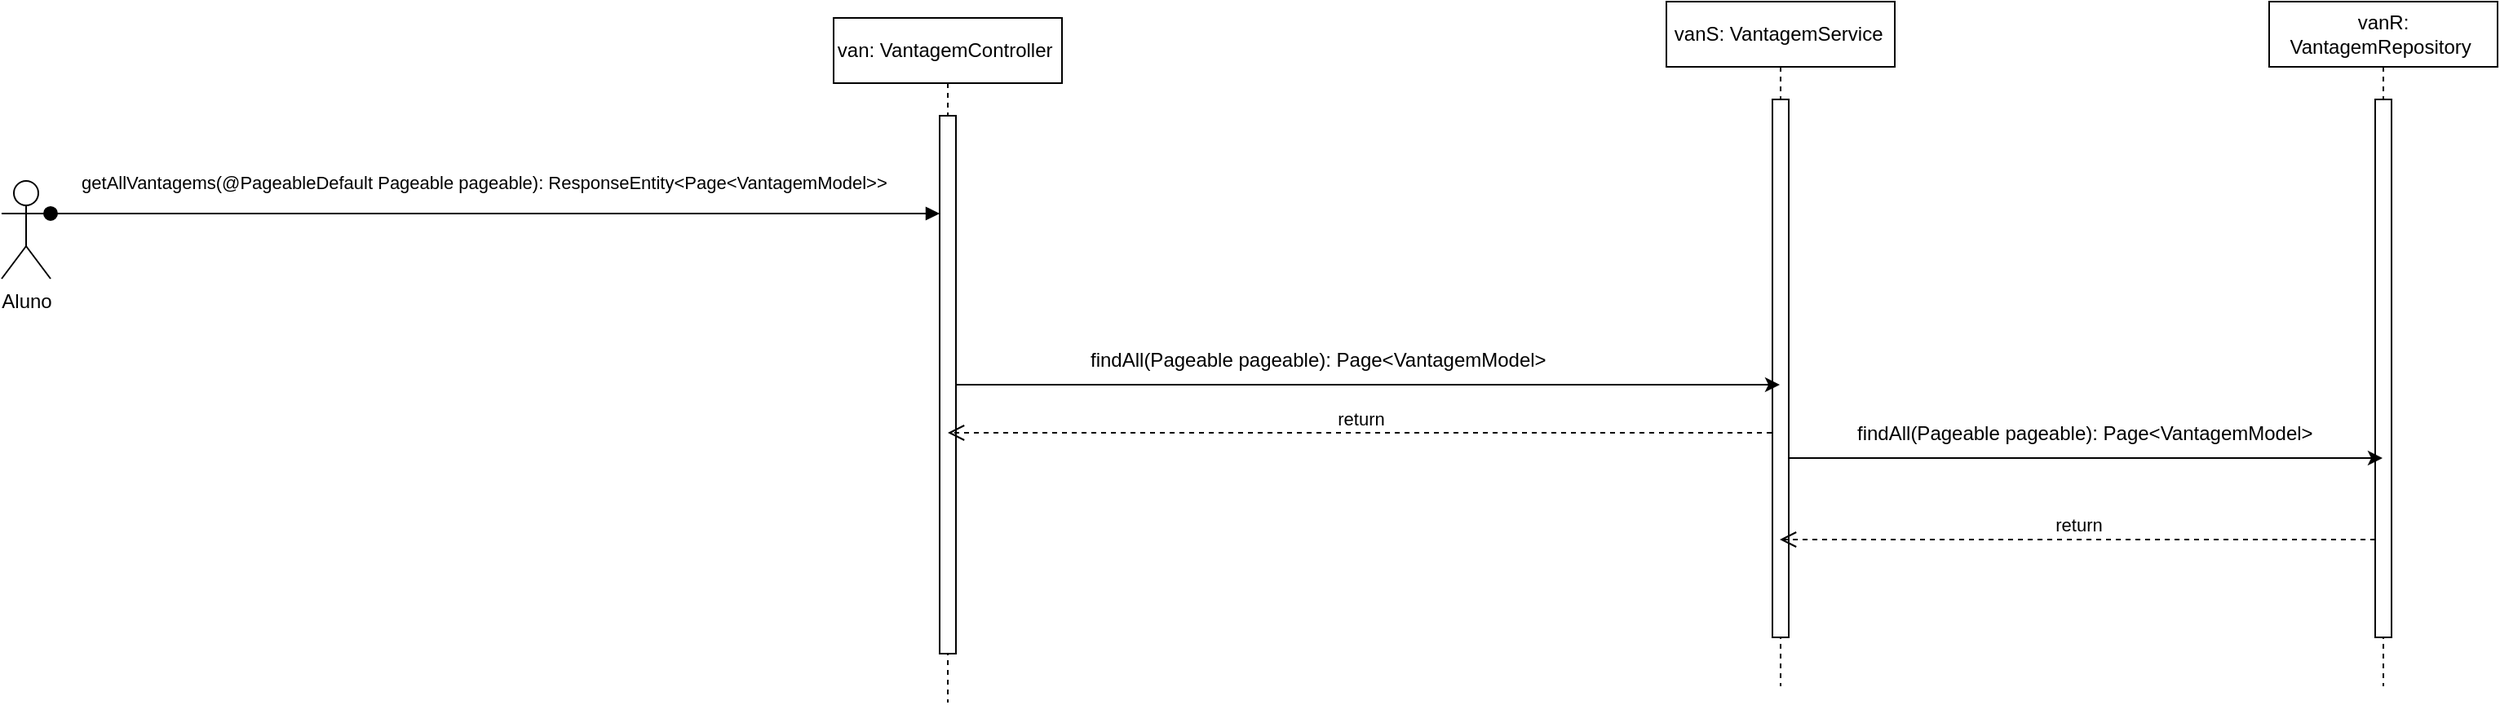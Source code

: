<mxfile version="21.3.2" type="github">
  <diagram name="Page-1" id="2YBvvXClWsGukQMizWep">
    <mxGraphModel dx="2284" dy="796" grid="1" gridSize="10" guides="1" tooltips="1" connect="1" arrows="1" fold="1" page="1" pageScale="1" pageWidth="850" pageHeight="1100" math="0" shadow="0">
      <root>
        <mxCell id="0" />
        <mxCell id="1" parent="0" />
        <mxCell id="Uk5BdP9TBarbO92YxZMm-1" value="Aluno" style="shape=umlActor;verticalLabelPosition=bottom;verticalAlign=top;html=1;outlineConnect=0;" parent="1" vertex="1">
          <mxGeometry x="-380" y="180" width="30" height="60" as="geometry" />
        </mxCell>
        <mxCell id="Q1VgEeJRlTlvnJsxtet2-5" value="van: VantagemController&amp;nbsp;" style="shape=umlLifeline;perimeter=lifelinePerimeter;whiteSpace=wrap;html=1;container=0;dropTarget=0;collapsible=0;recursiveResize=0;outlineConnect=0;portConstraint=eastwest;newEdgeStyle={&quot;edgeStyle&quot;:&quot;elbowEdgeStyle&quot;,&quot;elbow&quot;:&quot;vertical&quot;,&quot;curved&quot;:0,&quot;rounded&quot;:0};" parent="1" vertex="1">
          <mxGeometry x="130" y="80" width="140" height="420" as="geometry" />
        </mxCell>
        <mxCell id="Q1VgEeJRlTlvnJsxtet2-6" value="" style="html=1;points=[];perimeter=orthogonalPerimeter;outlineConnect=0;targetShapes=umlLifeline;portConstraint=eastwest;newEdgeStyle={&quot;edgeStyle&quot;:&quot;elbowEdgeStyle&quot;,&quot;elbow&quot;:&quot;vertical&quot;,&quot;curved&quot;:0,&quot;rounded&quot;:0};" parent="Q1VgEeJRlTlvnJsxtet2-5" vertex="1">
          <mxGeometry x="65" y="60" width="10" height="330" as="geometry" />
        </mxCell>
        <mxCell id="Q1VgEeJRlTlvnJsxtet2-9" value="getAllVantagems(@PageableDefault Pageable pageable):&amp;nbsp;ResponseEntity&amp;lt;Page&amp;lt;VantagemModel&amp;gt;&amp;gt;&amp;nbsp;" style="html=1;verticalAlign=bottom;startArrow=oval;endArrow=block;startSize=8;edgeStyle=elbowEdgeStyle;elbow=vertical;curved=0;rounded=0;exitX=1;exitY=0.333;exitDx=0;exitDy=0;exitPerimeter=0;" parent="1" source="Uk5BdP9TBarbO92YxZMm-1" target="Q1VgEeJRlTlvnJsxtet2-6" edge="1">
          <mxGeometry x="-0.018" y="10" relative="1" as="geometry">
            <mxPoint x="-10" y="370" as="sourcePoint" />
            <mxPoint x="190" y="200" as="targetPoint" />
            <Array as="points">
              <mxPoint x="30" y="200" />
              <mxPoint x="-20" y="220" />
            </Array>
            <mxPoint as="offset" />
          </mxGeometry>
        </mxCell>
        <mxCell id="Q1VgEeJRlTlvnJsxtet2-11" value="vanS: VantagemService&amp;nbsp;" style="shape=umlLifeline;perimeter=lifelinePerimeter;whiteSpace=wrap;html=1;container=0;dropTarget=0;collapsible=0;recursiveResize=0;outlineConnect=0;portConstraint=eastwest;newEdgeStyle={&quot;edgeStyle&quot;:&quot;elbowEdgeStyle&quot;,&quot;elbow&quot;:&quot;vertical&quot;,&quot;curved&quot;:0,&quot;rounded&quot;:0};" parent="1" vertex="1">
          <mxGeometry x="640.5" y="70" width="140" height="420" as="geometry" />
        </mxCell>
        <mxCell id="Q1VgEeJRlTlvnJsxtet2-12" value="" style="html=1;points=[];perimeter=orthogonalPerimeter;outlineConnect=0;targetShapes=umlLifeline;portConstraint=eastwest;newEdgeStyle={&quot;edgeStyle&quot;:&quot;elbowEdgeStyle&quot;,&quot;elbow&quot;:&quot;vertical&quot;,&quot;curved&quot;:0,&quot;rounded&quot;:0};" parent="Q1VgEeJRlTlvnJsxtet2-11" vertex="1">
          <mxGeometry x="65" y="60" width="10" height="330" as="geometry" />
        </mxCell>
        <mxCell id="Q1VgEeJRlTlvnJsxtet2-14" value="return" style="html=1;verticalAlign=bottom;endArrow=open;dashed=1;endSize=8;edgeStyle=elbowEdgeStyle;elbow=vertical;curved=0;rounded=0;entryX=0.45;entryY=0.818;entryDx=0;entryDy=0;entryPerimeter=0;" parent="1" source="hJTuhNi6eEkztYhLTzRL-6" target="Q1VgEeJRlTlvnJsxtet2-12" edge="1">
          <mxGeometry relative="1" as="geometry">
            <mxPoint x="720" y="400" as="targetPoint" />
            <Array as="points">
              <mxPoint x="970" y="400" />
              <mxPoint x="1090.5" y="410" />
              <mxPoint x="895.5" y="530" />
              <mxPoint x="1150.5" y="500" />
              <mxPoint x="1030.5" y="500" />
            </Array>
            <mxPoint x="1160" y="400" as="sourcePoint" />
          </mxGeometry>
        </mxCell>
        <mxCell id="hJTuhNi6eEkztYhLTzRL-3" style="edgeStyle=elbowEdgeStyle;rounded=0;orthogonalLoop=1;jettySize=auto;html=1;elbow=vertical;curved=0;" parent="1" source="Q1VgEeJRlTlvnJsxtet2-6" target="Q1VgEeJRlTlvnJsxtet2-11" edge="1">
          <mxGeometry relative="1" as="geometry" />
        </mxCell>
        <mxCell id="hJTuhNi6eEkztYhLTzRL-4" value="&amp;nbsp;findAll(Pageable pageable):&amp;nbsp;Page&amp;lt;VantagemModel&amp;gt;" style="text;html=1;align=center;verticalAlign=middle;resizable=0;points=[];autosize=1;strokeColor=none;fillColor=none;" parent="1" vertex="1">
          <mxGeometry x="270" y="275" width="310" height="30" as="geometry" />
        </mxCell>
        <mxCell id="hJTuhNi6eEkztYhLTzRL-5" value="vanR: VantagemRepository&amp;nbsp;" style="shape=umlLifeline;perimeter=lifelinePerimeter;whiteSpace=wrap;html=1;container=0;dropTarget=0;collapsible=0;recursiveResize=0;outlineConnect=0;portConstraint=eastwest;newEdgeStyle={&quot;edgeStyle&quot;:&quot;elbowEdgeStyle&quot;,&quot;elbow&quot;:&quot;vertical&quot;,&quot;curved&quot;:0,&quot;rounded&quot;:0};" parent="1" vertex="1">
          <mxGeometry x="1010" y="70" width="140" height="420" as="geometry" />
        </mxCell>
        <mxCell id="hJTuhNi6eEkztYhLTzRL-6" value="" style="html=1;points=[];perimeter=orthogonalPerimeter;outlineConnect=0;targetShapes=umlLifeline;portConstraint=eastwest;newEdgeStyle={&quot;edgeStyle&quot;:&quot;elbowEdgeStyle&quot;,&quot;elbow&quot;:&quot;vertical&quot;,&quot;curved&quot;:0,&quot;rounded&quot;:0};" parent="hJTuhNi6eEkztYhLTzRL-5" vertex="1">
          <mxGeometry x="65" y="60" width="10" height="330" as="geometry" />
        </mxCell>
        <mxCell id="hJTuhNi6eEkztYhLTzRL-7" style="edgeStyle=elbowEdgeStyle;rounded=0;orthogonalLoop=1;jettySize=auto;html=1;elbow=vertical;curved=0;" parent="1" source="Q1VgEeJRlTlvnJsxtet2-12" target="hJTuhNi6eEkztYhLTzRL-5" edge="1">
          <mxGeometry relative="1" as="geometry">
            <Array as="points">
              <mxPoint x="850" y="350" />
            </Array>
          </mxGeometry>
        </mxCell>
        <mxCell id="hJTuhNi6eEkztYhLTzRL-8" value="&amp;nbsp;findAll(Pageable pageable):&amp;nbsp;Page&amp;lt;VantagemModel&amp;gt;" style="text;html=1;align=center;verticalAlign=middle;resizable=0;points=[];autosize=1;strokeColor=none;fillColor=none;" parent="1" vertex="1">
          <mxGeometry x="740" y="320" width="310" height="30" as="geometry" />
        </mxCell>
        <mxCell id="hJTuhNi6eEkztYhLTzRL-9" value="return" style="html=1;verticalAlign=bottom;endArrow=open;dashed=1;endSize=8;edgeStyle=elbowEdgeStyle;elbow=vertical;curved=0;rounded=0;" parent="1" target="Q1VgEeJRlTlvnJsxtet2-5" edge="1">
          <mxGeometry relative="1" as="geometry">
            <mxPoint x="440" y="334.5" as="targetPoint" />
            <Array as="points">
              <mxPoint x="700" y="334.5" />
              <mxPoint x="820.5" y="344.5" />
              <mxPoint x="625.5" y="464.5" />
              <mxPoint x="880.5" y="434.5" />
              <mxPoint x="760.5" y="434.5" />
            </Array>
            <mxPoint x="705" y="334.5" as="sourcePoint" />
          </mxGeometry>
        </mxCell>
      </root>
    </mxGraphModel>
  </diagram>
</mxfile>
